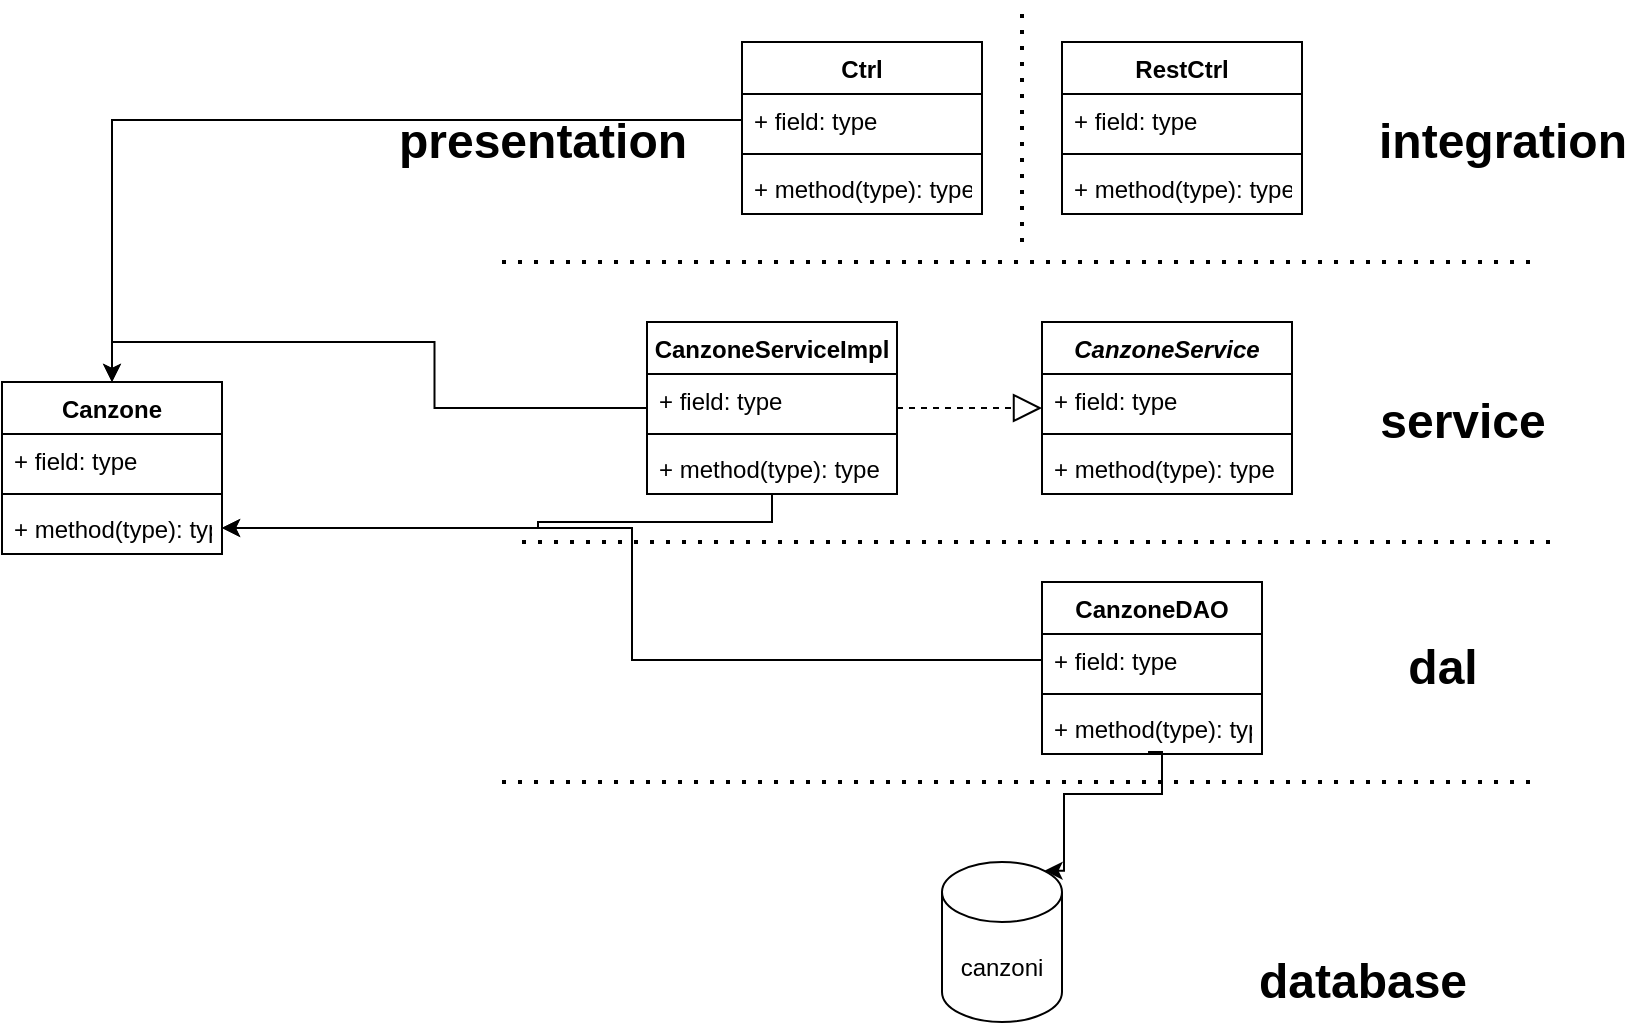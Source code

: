 <mxfile version="17.4.5" type="device"><diagram id="N8FD2VftOwFbWEp8Fi4x" name="Page-1"><mxGraphModel dx="1422" dy="762" grid="1" gridSize="10" guides="1" tooltips="1" connect="1" arrows="1" fold="1" page="1" pageScale="1" pageWidth="827" pageHeight="1169" math="0" shadow="0"><root><mxCell id="0"/><mxCell id="1" parent="0"/><mxCell id="UzcUlVGX9Gw8s4MGuOof-1" value="canzoni" style="shape=cylinder3;whiteSpace=wrap;html=1;boundedLbl=1;backgroundOutline=1;size=15;" vertex="1" parent="1"><mxGeometry x="480" y="460" width="60" height="80" as="geometry"/></mxCell><mxCell id="UzcUlVGX9Gw8s4MGuOof-2" value="" style="endArrow=none;dashed=1;html=1;dashPattern=1 3;strokeWidth=2;rounded=0;" edge="1" parent="1"><mxGeometry width="50" height="50" relative="1" as="geometry"><mxPoint x="260" y="420" as="sourcePoint"/><mxPoint x="780" y="420" as="targetPoint"/></mxGeometry></mxCell><mxCell id="UzcUlVGX9Gw8s4MGuOof-3" value="Canzone" style="swimlane;fontStyle=1;align=center;verticalAlign=top;childLayout=stackLayout;horizontal=1;startSize=26;horizontalStack=0;resizeParent=1;resizeParentMax=0;resizeLast=0;collapsible=1;marginBottom=0;" vertex="1" parent="1"><mxGeometry x="10" y="220" width="110" height="86" as="geometry"/></mxCell><mxCell id="UzcUlVGX9Gw8s4MGuOof-4" value="+ field: type" style="text;strokeColor=none;fillColor=none;align=left;verticalAlign=top;spacingLeft=4;spacingRight=4;overflow=hidden;rotatable=0;points=[[0,0.5],[1,0.5]];portConstraint=eastwest;" vertex="1" parent="UzcUlVGX9Gw8s4MGuOof-3"><mxGeometry y="26" width="110" height="26" as="geometry"/></mxCell><mxCell id="UzcUlVGX9Gw8s4MGuOof-5" value="" style="line;strokeWidth=1;fillColor=none;align=left;verticalAlign=middle;spacingTop=-1;spacingLeft=3;spacingRight=3;rotatable=0;labelPosition=right;points=[];portConstraint=eastwest;" vertex="1" parent="UzcUlVGX9Gw8s4MGuOof-3"><mxGeometry y="52" width="110" height="8" as="geometry"/></mxCell><mxCell id="UzcUlVGX9Gw8s4MGuOof-6" value="+ method(type): type" style="text;strokeColor=none;fillColor=none;align=left;verticalAlign=top;spacingLeft=4;spacingRight=4;overflow=hidden;rotatable=0;points=[[0,0.5],[1,0.5]];portConstraint=eastwest;" vertex="1" parent="UzcUlVGX9Gw8s4MGuOof-3"><mxGeometry y="60" width="110" height="26" as="geometry"/></mxCell><mxCell id="UzcUlVGX9Gw8s4MGuOof-7" value="CanzoneDAO" style="swimlane;fontStyle=1;align=center;verticalAlign=top;childLayout=stackLayout;horizontal=1;startSize=26;horizontalStack=0;resizeParent=1;resizeParentMax=0;resizeLast=0;collapsible=1;marginBottom=0;" vertex="1" parent="1"><mxGeometry x="530" y="320" width="110" height="86" as="geometry"/></mxCell><mxCell id="UzcUlVGX9Gw8s4MGuOof-8" value="+ field: type" style="text;strokeColor=none;fillColor=none;align=left;verticalAlign=top;spacingLeft=4;spacingRight=4;overflow=hidden;rotatable=0;points=[[0,0.5],[1,0.5]];portConstraint=eastwest;" vertex="1" parent="UzcUlVGX9Gw8s4MGuOof-7"><mxGeometry y="26" width="110" height="26" as="geometry"/></mxCell><mxCell id="UzcUlVGX9Gw8s4MGuOof-9" value="" style="line;strokeWidth=1;fillColor=none;align=left;verticalAlign=middle;spacingTop=-1;spacingLeft=3;spacingRight=3;rotatable=0;labelPosition=right;points=[];portConstraint=eastwest;" vertex="1" parent="UzcUlVGX9Gw8s4MGuOof-7"><mxGeometry y="52" width="110" height="8" as="geometry"/></mxCell><mxCell id="UzcUlVGX9Gw8s4MGuOof-10" value="+ method(type): type" style="text;strokeColor=none;fillColor=none;align=left;verticalAlign=top;spacingLeft=4;spacingRight=4;overflow=hidden;rotatable=0;points=[[0,0.5],[1,0.5]];portConstraint=eastwest;" vertex="1" parent="UzcUlVGX9Gw8s4MGuOof-7"><mxGeometry y="60" width="110" height="26" as="geometry"/></mxCell><mxCell id="UzcUlVGX9Gw8s4MGuOof-11" value="" style="edgeStyle=orthogonalEdgeStyle;rounded=0;orthogonalLoop=1;jettySize=auto;html=1;" edge="1" parent="1" source="UzcUlVGX9Gw8s4MGuOof-8" target="UzcUlVGX9Gw8s4MGuOof-6"><mxGeometry relative="1" as="geometry"/></mxCell><mxCell id="UzcUlVGX9Gw8s4MGuOof-12" style="edgeStyle=orthogonalEdgeStyle;rounded=0;orthogonalLoop=1;jettySize=auto;html=1;exitX=0.482;exitY=0.962;exitDx=0;exitDy=0;entryX=0.855;entryY=0;entryDx=0;entryDy=4.35;entryPerimeter=0;exitPerimeter=0;" edge="1" parent="1" source="UzcUlVGX9Gw8s4MGuOof-10" target="UzcUlVGX9Gw8s4MGuOof-1"><mxGeometry relative="1" as="geometry"><Array as="points"><mxPoint x="590" y="405"/><mxPoint x="590" y="426"/><mxPoint x="541" y="426"/></Array></mxGeometry></mxCell><mxCell id="UzcUlVGX9Gw8s4MGuOof-13" value="" style="endArrow=none;dashed=1;html=1;dashPattern=1 3;strokeWidth=2;rounded=0;" edge="1" parent="1"><mxGeometry width="50" height="50" relative="1" as="geometry"><mxPoint x="270" y="300" as="sourcePoint"/><mxPoint x="790" y="300" as="targetPoint"/></mxGeometry></mxCell><mxCell id="UzcUlVGX9Gw8s4MGuOof-14" value="CanzoneService" style="swimlane;fontStyle=3;align=center;verticalAlign=top;childLayout=stackLayout;horizontal=1;startSize=26;horizontalStack=0;resizeParent=1;resizeParentMax=0;resizeLast=0;collapsible=1;marginBottom=0;" vertex="1" parent="1"><mxGeometry x="530" y="190" width="125" height="86" as="geometry"/></mxCell><mxCell id="UzcUlVGX9Gw8s4MGuOof-15" value="+ field: type" style="text;strokeColor=none;fillColor=none;align=left;verticalAlign=top;spacingLeft=4;spacingRight=4;overflow=hidden;rotatable=0;points=[[0,0.5],[1,0.5]];portConstraint=eastwest;" vertex="1" parent="UzcUlVGX9Gw8s4MGuOof-14"><mxGeometry y="26" width="125" height="26" as="geometry"/></mxCell><mxCell id="UzcUlVGX9Gw8s4MGuOof-16" value="" style="line;strokeWidth=1;fillColor=none;align=left;verticalAlign=middle;spacingTop=-1;spacingLeft=3;spacingRight=3;rotatable=0;labelPosition=right;points=[];portConstraint=eastwest;" vertex="1" parent="UzcUlVGX9Gw8s4MGuOof-14"><mxGeometry y="52" width="125" height="8" as="geometry"/></mxCell><mxCell id="UzcUlVGX9Gw8s4MGuOof-17" value="+ method(type): type" style="text;strokeColor=none;fillColor=none;align=left;verticalAlign=top;spacingLeft=4;spacingRight=4;overflow=hidden;rotatable=0;points=[[0,0.5],[1,0.5]];portConstraint=eastwest;" vertex="1" parent="UzcUlVGX9Gw8s4MGuOof-14"><mxGeometry y="60" width="125" height="26" as="geometry"/></mxCell><mxCell id="UzcUlVGX9Gw8s4MGuOof-23" value="" style="edgeStyle=orthogonalEdgeStyle;rounded=0;orthogonalLoop=1;jettySize=auto;html=1;" edge="1" parent="1" source="UzcUlVGX9Gw8s4MGuOof-18" target="UzcUlVGX9Gw8s4MGuOof-6"><mxGeometry relative="1" as="geometry"><Array as="points"><mxPoint x="395" y="290"/><mxPoint x="278" y="290"/><mxPoint x="278" y="293"/></Array></mxGeometry></mxCell><mxCell id="UzcUlVGX9Gw8s4MGuOof-40" style="edgeStyle=orthogonalEdgeStyle;rounded=0;orthogonalLoop=1;jettySize=auto;html=1;exitX=0;exitY=0.5;exitDx=0;exitDy=0;entryX=0.5;entryY=0;entryDx=0;entryDy=0;" edge="1" parent="1" source="UzcUlVGX9Gw8s4MGuOof-18" target="UzcUlVGX9Gw8s4MGuOof-3"><mxGeometry relative="1" as="geometry"/></mxCell><mxCell id="UzcUlVGX9Gw8s4MGuOof-18" value="CanzoneServiceImpl" style="swimlane;fontStyle=1;align=center;verticalAlign=top;childLayout=stackLayout;horizontal=1;startSize=26;horizontalStack=0;resizeParent=1;resizeParentMax=0;resizeLast=0;collapsible=1;marginBottom=0;" vertex="1" parent="1"><mxGeometry x="332.5" y="190" width="125" height="86" as="geometry"/></mxCell><mxCell id="UzcUlVGX9Gw8s4MGuOof-19" value="+ field: type" style="text;strokeColor=none;fillColor=none;align=left;verticalAlign=top;spacingLeft=4;spacingRight=4;overflow=hidden;rotatable=0;points=[[0,0.5],[1,0.5]];portConstraint=eastwest;" vertex="1" parent="UzcUlVGX9Gw8s4MGuOof-18"><mxGeometry y="26" width="125" height="26" as="geometry"/></mxCell><mxCell id="UzcUlVGX9Gw8s4MGuOof-20" value="" style="line;strokeWidth=1;fillColor=none;align=left;verticalAlign=middle;spacingTop=-1;spacingLeft=3;spacingRight=3;rotatable=0;labelPosition=right;points=[];portConstraint=eastwest;" vertex="1" parent="UzcUlVGX9Gw8s4MGuOof-18"><mxGeometry y="52" width="125" height="8" as="geometry"/></mxCell><mxCell id="UzcUlVGX9Gw8s4MGuOof-21" value="+ method(type): type" style="text;strokeColor=none;fillColor=none;align=left;verticalAlign=top;spacingLeft=4;spacingRight=4;overflow=hidden;rotatable=0;points=[[0,0.5],[1,0.5]];portConstraint=eastwest;" vertex="1" parent="UzcUlVGX9Gw8s4MGuOof-18"><mxGeometry y="60" width="125" height="26" as="geometry"/></mxCell><mxCell id="UzcUlVGX9Gw8s4MGuOof-22" value="" style="endArrow=block;dashed=1;endFill=0;endSize=12;html=1;rounded=0;" edge="1" parent="1" source="UzcUlVGX9Gw8s4MGuOof-18" target="UzcUlVGX9Gw8s4MGuOof-14"><mxGeometry width="160" relative="1" as="geometry"><mxPoint x="450" y="340" as="sourcePoint"/><mxPoint x="610" y="340" as="targetPoint"/></mxGeometry></mxCell><mxCell id="UzcUlVGX9Gw8s4MGuOof-24" value="dal" style="text;strokeColor=none;fillColor=none;html=1;fontSize=24;fontStyle=1;verticalAlign=middle;align=center;" vertex="1" parent="1"><mxGeometry x="680" y="343" width="100" height="40" as="geometry"/></mxCell><mxCell id="UzcUlVGX9Gw8s4MGuOof-25" value="database" style="text;strokeColor=none;fillColor=none;html=1;fontSize=24;fontStyle=1;verticalAlign=middle;align=center;" vertex="1" parent="1"><mxGeometry x="640" y="500" width="100" height="40" as="geometry"/></mxCell><mxCell id="UzcUlVGX9Gw8s4MGuOof-26" value="service" style="text;strokeColor=none;fillColor=none;html=1;fontSize=24;fontStyle=1;verticalAlign=middle;align=center;" vertex="1" parent="1"><mxGeometry x="690" y="220" width="100" height="40" as="geometry"/></mxCell><mxCell id="UzcUlVGX9Gw8s4MGuOof-27" value="" style="endArrow=none;dashed=1;html=1;dashPattern=1 3;strokeWidth=2;rounded=0;" edge="1" parent="1"><mxGeometry width="50" height="50" relative="1" as="geometry"><mxPoint x="260" y="160" as="sourcePoint"/><mxPoint x="780" y="160" as="targetPoint"/></mxGeometry></mxCell><mxCell id="UzcUlVGX9Gw8s4MGuOof-28" value="presentation" style="text;strokeColor=none;fillColor=none;html=1;fontSize=24;fontStyle=1;verticalAlign=middle;align=center;" vertex="1" parent="1"><mxGeometry x="230" y="80" width="100" height="40" as="geometry"/></mxCell><mxCell id="UzcUlVGX9Gw8s4MGuOof-30" value="integration" style="text;strokeColor=none;fillColor=none;html=1;fontSize=24;fontStyle=1;verticalAlign=middle;align=center;" vertex="1" parent="1"><mxGeometry x="710" y="80" width="100" height="40" as="geometry"/></mxCell><mxCell id="UzcUlVGX9Gw8s4MGuOof-31" value="" style="endArrow=none;dashed=1;html=1;dashPattern=1 3;strokeWidth=2;rounded=0;" edge="1" parent="1"><mxGeometry width="50" height="50" relative="1" as="geometry"><mxPoint x="520" y="150" as="sourcePoint"/><mxPoint x="520" y="30" as="targetPoint"/></mxGeometry></mxCell><mxCell id="UzcUlVGX9Gw8s4MGuOof-32" value="Ctrl" style="swimlane;fontStyle=1;align=center;verticalAlign=top;childLayout=stackLayout;horizontal=1;startSize=26;horizontalStack=0;resizeParent=1;resizeParentMax=0;resizeLast=0;collapsible=1;marginBottom=0;" vertex="1" parent="1"><mxGeometry x="380" y="50" width="120" height="86" as="geometry"/></mxCell><mxCell id="UzcUlVGX9Gw8s4MGuOof-33" value="+ field: type" style="text;strokeColor=none;fillColor=none;align=left;verticalAlign=top;spacingLeft=4;spacingRight=4;overflow=hidden;rotatable=0;points=[[0,0.5],[1,0.5]];portConstraint=eastwest;" vertex="1" parent="UzcUlVGX9Gw8s4MGuOof-32"><mxGeometry y="26" width="120" height="26" as="geometry"/></mxCell><mxCell id="UzcUlVGX9Gw8s4MGuOof-34" value="" style="line;strokeWidth=1;fillColor=none;align=left;verticalAlign=middle;spacingTop=-1;spacingLeft=3;spacingRight=3;rotatable=0;labelPosition=right;points=[];portConstraint=eastwest;" vertex="1" parent="UzcUlVGX9Gw8s4MGuOof-32"><mxGeometry y="52" width="120" height="8" as="geometry"/></mxCell><mxCell id="UzcUlVGX9Gw8s4MGuOof-35" value="+ method(type): type" style="text;strokeColor=none;fillColor=none;align=left;verticalAlign=top;spacingLeft=4;spacingRight=4;overflow=hidden;rotatable=0;points=[[0,0.5],[1,0.5]];portConstraint=eastwest;" vertex="1" parent="UzcUlVGX9Gw8s4MGuOof-32"><mxGeometry y="60" width="120" height="26" as="geometry"/></mxCell><mxCell id="UzcUlVGX9Gw8s4MGuOof-36" value="RestCtrl" style="swimlane;fontStyle=1;align=center;verticalAlign=top;childLayout=stackLayout;horizontal=1;startSize=26;horizontalStack=0;resizeParent=1;resizeParentMax=0;resizeLast=0;collapsible=1;marginBottom=0;" vertex="1" parent="1"><mxGeometry x="540" y="50" width="120" height="86" as="geometry"/></mxCell><mxCell id="UzcUlVGX9Gw8s4MGuOof-37" value="+ field: type" style="text;strokeColor=none;fillColor=none;align=left;verticalAlign=top;spacingLeft=4;spacingRight=4;overflow=hidden;rotatable=0;points=[[0,0.5],[1,0.5]];portConstraint=eastwest;" vertex="1" parent="UzcUlVGX9Gw8s4MGuOof-36"><mxGeometry y="26" width="120" height="26" as="geometry"/></mxCell><mxCell id="UzcUlVGX9Gw8s4MGuOof-38" value="" style="line;strokeWidth=1;fillColor=none;align=left;verticalAlign=middle;spacingTop=-1;spacingLeft=3;spacingRight=3;rotatable=0;labelPosition=right;points=[];portConstraint=eastwest;" vertex="1" parent="UzcUlVGX9Gw8s4MGuOof-36"><mxGeometry y="52" width="120" height="8" as="geometry"/></mxCell><mxCell id="UzcUlVGX9Gw8s4MGuOof-39" value="+ method(type): type" style="text;strokeColor=none;fillColor=none;align=left;verticalAlign=top;spacingLeft=4;spacingRight=4;overflow=hidden;rotatable=0;points=[[0,0.5],[1,0.5]];portConstraint=eastwest;" vertex="1" parent="UzcUlVGX9Gw8s4MGuOof-36"><mxGeometry y="60" width="120" height="26" as="geometry"/></mxCell><mxCell id="UzcUlVGX9Gw8s4MGuOof-41" style="edgeStyle=orthogonalEdgeStyle;rounded=0;orthogonalLoop=1;jettySize=auto;html=1;exitX=0;exitY=0.5;exitDx=0;exitDy=0;" edge="1" parent="1" source="UzcUlVGX9Gw8s4MGuOof-33" target="UzcUlVGX9Gw8s4MGuOof-3"><mxGeometry relative="1" as="geometry"><mxPoint x="50" y="230" as="targetPoint"/></mxGeometry></mxCell></root></mxGraphModel></diagram></mxfile>